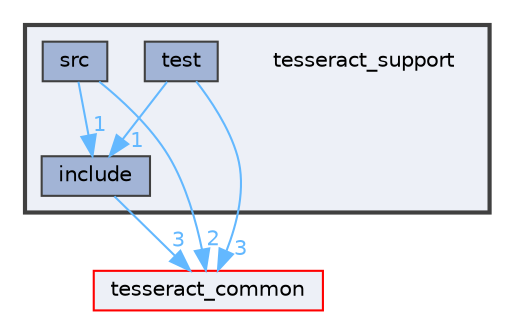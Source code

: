 digraph "tesseract_support"
{
 // LATEX_PDF_SIZE
  bgcolor="transparent";
  edge [fontname=Helvetica,fontsize=10,labelfontname=Helvetica,labelfontsize=10];
  node [fontname=Helvetica,fontsize=10,shape=box,height=0.2,width=0.4];
  compound=true
  subgraph clusterdir_da909b66eb41dea5cfc6351b8c562363 {
    graph [ bgcolor="#edf0f7", pencolor="grey25", label="", fontname=Helvetica,fontsize=10 style="filled,bold", URL="dir_da909b66eb41dea5cfc6351b8c562363.html",tooltip=""]
    dir_da909b66eb41dea5cfc6351b8c562363 [shape=plaintext, label="tesseract_support"];
  dir_e53f281f509edc8e8e21ec43e00b31a1 [label="include", fillcolor="#a2b4d6", color="grey25", style="filled", URL="dir_e53f281f509edc8e8e21ec43e00b31a1.html",tooltip=""];
  dir_0aefe589358d063a77dd0340d7dfbb45 [label="src", fillcolor="#a2b4d6", color="grey25", style="filled", URL="dir_0aefe589358d063a77dd0340d7dfbb45.html",tooltip=""];
  dir_395b53e4c9c4f0a46ea7007c0651f39a [label="test", fillcolor="#a2b4d6", color="grey25", style="filled", URL="dir_395b53e4c9c4f0a46ea7007c0651f39a.html",tooltip=""];
  }
  dir_8430b83f3af685b4c96d298a32e9aa37 [label="tesseract_common", fillcolor="#edf0f7", color="red", style="filled", URL="dir_8430b83f3af685b4c96d298a32e9aa37.html",tooltip=""];
  dir_e53f281f509edc8e8e21ec43e00b31a1->dir_8430b83f3af685b4c96d298a32e9aa37 [headlabel="3", labeldistance=1.5 headhref="dir_000042_000075.html" color="steelblue1" fontcolor="steelblue1"];
  dir_0aefe589358d063a77dd0340d7dfbb45->dir_8430b83f3af685b4c96d298a32e9aa37 [headlabel="2", labeldistance=1.5 headhref="dir_000067_000075.html" color="steelblue1" fontcolor="steelblue1"];
  dir_0aefe589358d063a77dd0340d7dfbb45->dir_e53f281f509edc8e8e21ec43e00b31a1 [headlabel="1", labeldistance=1.5 headhref="dir_000067_000042.html" color="steelblue1" fontcolor="steelblue1"];
  dir_395b53e4c9c4f0a46ea7007c0651f39a->dir_8430b83f3af685b4c96d298a32e9aa37 [headlabel="3", labeldistance=1.5 headhref="dir_000107_000075.html" color="steelblue1" fontcolor="steelblue1"];
  dir_395b53e4c9c4f0a46ea7007c0651f39a->dir_e53f281f509edc8e8e21ec43e00b31a1 [headlabel="1", labeldistance=1.5 headhref="dir_000107_000042.html" color="steelblue1" fontcolor="steelblue1"];
}
